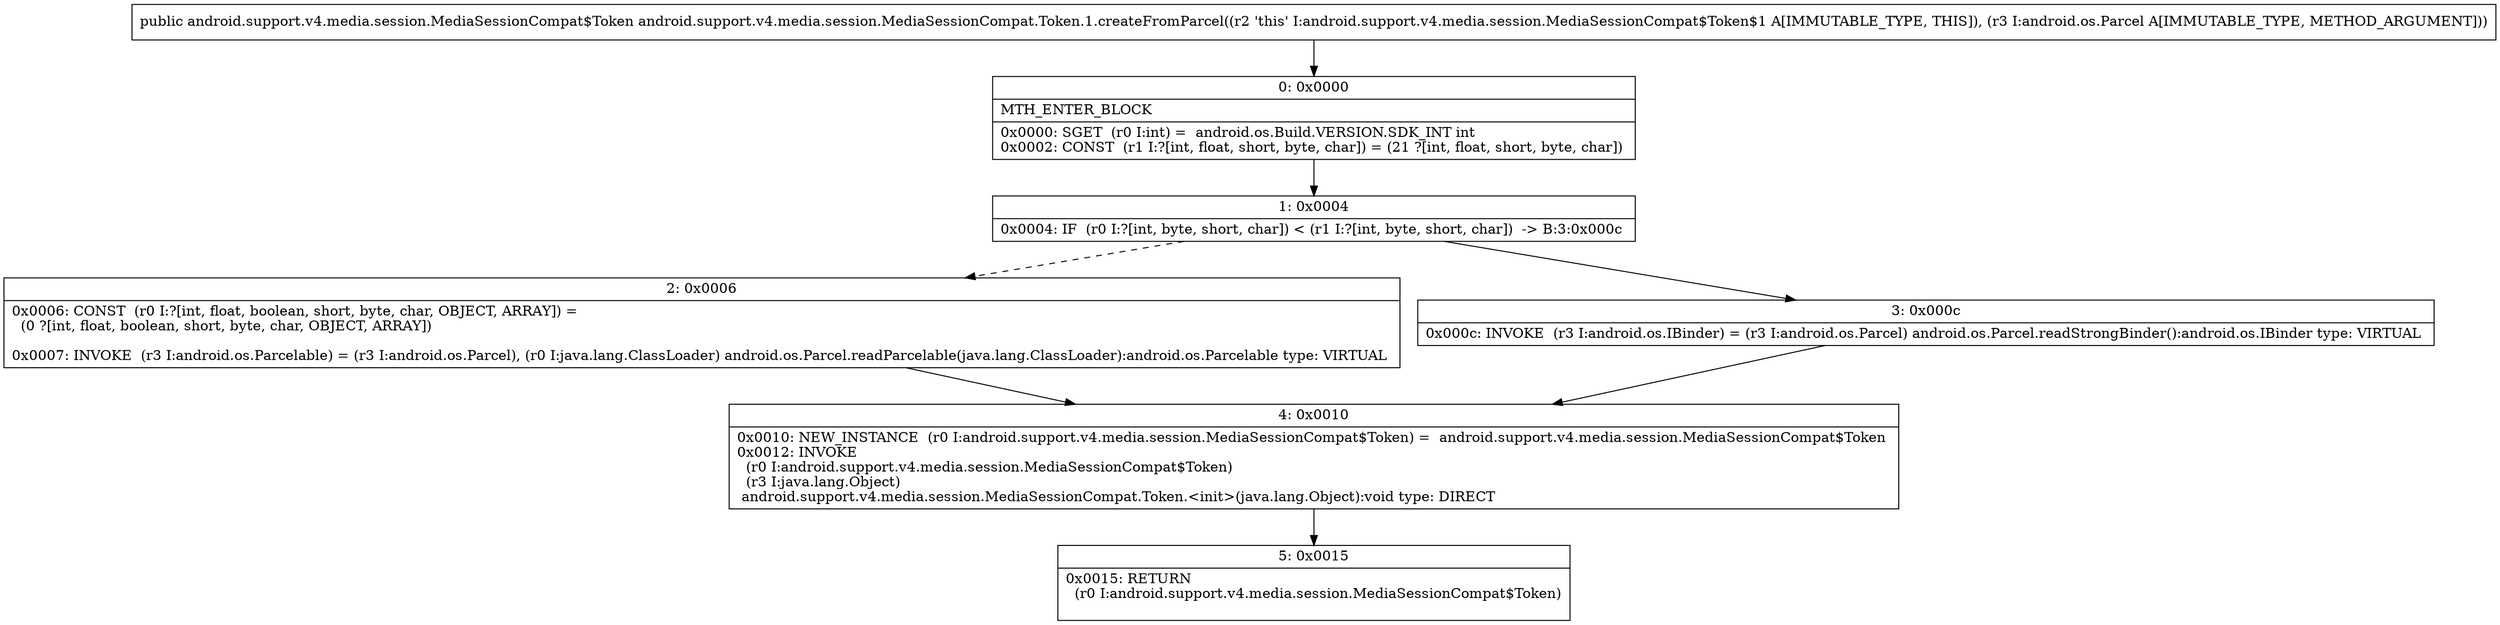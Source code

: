 digraph "CFG forandroid.support.v4.media.session.MediaSessionCompat.Token.1.createFromParcel(Landroid\/os\/Parcel;)Landroid\/support\/v4\/media\/session\/MediaSessionCompat$Token;" {
Node_0 [shape=record,label="{0\:\ 0x0000|MTH_ENTER_BLOCK\l|0x0000: SGET  (r0 I:int) =  android.os.Build.VERSION.SDK_INT int \l0x0002: CONST  (r1 I:?[int, float, short, byte, char]) = (21 ?[int, float, short, byte, char]) \l}"];
Node_1 [shape=record,label="{1\:\ 0x0004|0x0004: IF  (r0 I:?[int, byte, short, char]) \< (r1 I:?[int, byte, short, char])  \-\> B:3:0x000c \l}"];
Node_2 [shape=record,label="{2\:\ 0x0006|0x0006: CONST  (r0 I:?[int, float, boolean, short, byte, char, OBJECT, ARRAY]) = \l  (0 ?[int, float, boolean, short, byte, char, OBJECT, ARRAY])\l \l0x0007: INVOKE  (r3 I:android.os.Parcelable) = (r3 I:android.os.Parcel), (r0 I:java.lang.ClassLoader) android.os.Parcel.readParcelable(java.lang.ClassLoader):android.os.Parcelable type: VIRTUAL \l}"];
Node_3 [shape=record,label="{3\:\ 0x000c|0x000c: INVOKE  (r3 I:android.os.IBinder) = (r3 I:android.os.Parcel) android.os.Parcel.readStrongBinder():android.os.IBinder type: VIRTUAL \l}"];
Node_4 [shape=record,label="{4\:\ 0x0010|0x0010: NEW_INSTANCE  (r0 I:android.support.v4.media.session.MediaSessionCompat$Token) =  android.support.v4.media.session.MediaSessionCompat$Token \l0x0012: INVOKE  \l  (r0 I:android.support.v4.media.session.MediaSessionCompat$Token)\l  (r3 I:java.lang.Object)\l android.support.v4.media.session.MediaSessionCompat.Token.\<init\>(java.lang.Object):void type: DIRECT \l}"];
Node_5 [shape=record,label="{5\:\ 0x0015|0x0015: RETURN  \l  (r0 I:android.support.v4.media.session.MediaSessionCompat$Token)\l \l}"];
MethodNode[shape=record,label="{public android.support.v4.media.session.MediaSessionCompat$Token android.support.v4.media.session.MediaSessionCompat.Token.1.createFromParcel((r2 'this' I:android.support.v4.media.session.MediaSessionCompat$Token$1 A[IMMUTABLE_TYPE, THIS]), (r3 I:android.os.Parcel A[IMMUTABLE_TYPE, METHOD_ARGUMENT])) }"];
MethodNode -> Node_0;
Node_0 -> Node_1;
Node_1 -> Node_2[style=dashed];
Node_1 -> Node_3;
Node_2 -> Node_4;
Node_3 -> Node_4;
Node_4 -> Node_5;
}


